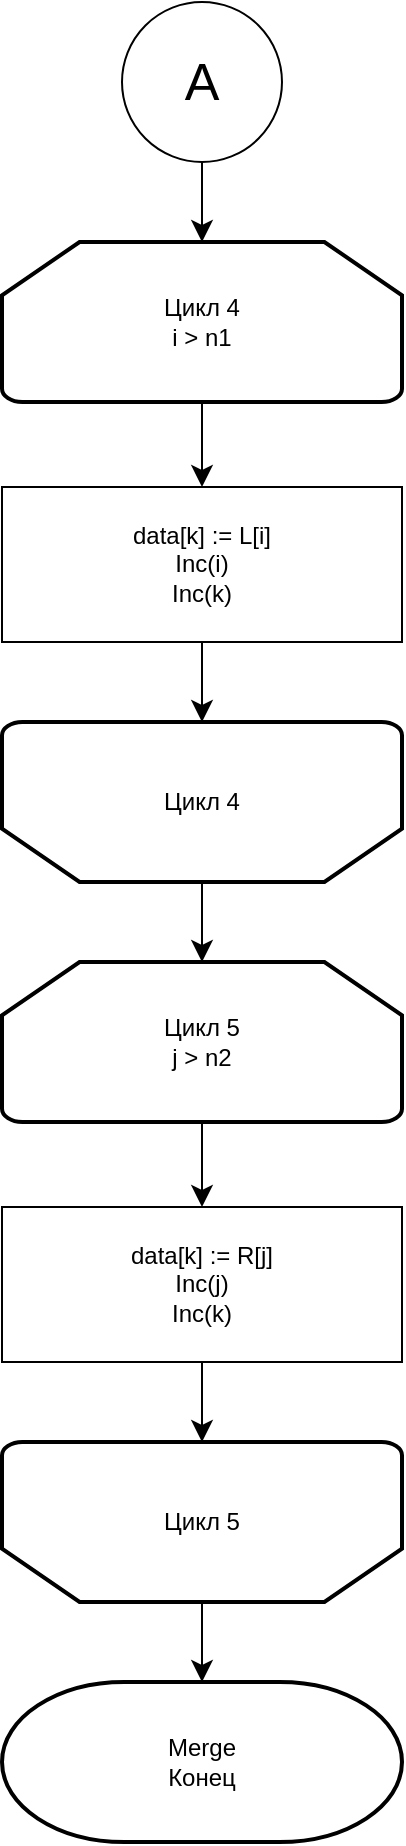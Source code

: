 <mxfile version="25.0.3">
  <diagram id="C5RBs43oDa-KdzZeNtuy" name="Page-1">
    <mxGraphModel dx="704" dy="-1393" grid="1" gridSize="10" guides="1" tooltips="1" connect="1" arrows="1" fold="1" page="1" pageScale="1" pageWidth="827" pageHeight="1169" math="0" shadow="0">
      <root>
        <mxCell id="WIyWlLk6GJQsqaUBKTNV-0" />
        <mxCell id="WIyWlLk6GJQsqaUBKTNV-1" parent="WIyWlLk6GJQsqaUBKTNV-0" />
        <mxCell id="P8zv2YnQJk2JS5Da25vR-2" value="" style="edgeStyle=none;curved=1;rounded=0;orthogonalLoop=1;jettySize=auto;html=1;fontSize=12;startSize=8;endSize=8;" edge="1" parent="WIyWlLk6GJQsqaUBKTNV-1" source="P8zv2YnQJk2JS5Da25vR-0" target="P8zv2YnQJk2JS5Da25vR-1">
          <mxGeometry relative="1" as="geometry" />
        </mxCell>
        <mxCell id="P8zv2YnQJk2JS5Da25vR-0" value="&lt;font style=&quot;font-size: 26px;&quot;&gt;А&lt;/font&gt;" style="ellipse;whiteSpace=wrap;html=1;aspect=fixed;" vertex="1" parent="WIyWlLk6GJQsqaUBKTNV-1">
          <mxGeometry x="220" y="2680" width="80" height="80" as="geometry" />
        </mxCell>
        <mxCell id="P8zv2YnQJk2JS5Da25vR-5" value="" style="edgeStyle=none;curved=1;rounded=0;orthogonalLoop=1;jettySize=auto;html=1;fontSize=12;startSize=8;endSize=8;" edge="1" parent="WIyWlLk6GJQsqaUBKTNV-1" source="P8zv2YnQJk2JS5Da25vR-1" target="P8zv2YnQJk2JS5Da25vR-3">
          <mxGeometry relative="1" as="geometry" />
        </mxCell>
        <mxCell id="P8zv2YnQJk2JS5Da25vR-1" value="Цикл 4&lt;div&gt;i &amp;gt; n1&lt;/div&gt;" style="strokeWidth=2;html=1;shape=mxgraph.flowchart.loop_limit;whiteSpace=wrap;" vertex="1" parent="WIyWlLk6GJQsqaUBKTNV-1">
          <mxGeometry x="160" y="2800" width="200" height="80" as="geometry" />
        </mxCell>
        <mxCell id="P8zv2YnQJk2JS5Da25vR-6" value="" style="edgeStyle=none;curved=1;rounded=0;orthogonalLoop=1;jettySize=auto;html=1;fontSize=12;startSize=8;endSize=8;" edge="1" parent="WIyWlLk6GJQsqaUBKTNV-1" source="P8zv2YnQJk2JS5Da25vR-3" target="P8zv2YnQJk2JS5Da25vR-4">
          <mxGeometry relative="1" as="geometry" />
        </mxCell>
        <mxCell id="P8zv2YnQJk2JS5Da25vR-3" value="&lt;div&gt;data[k] := L[i]&lt;/div&gt;&lt;div&gt;&lt;span style=&quot;background-color: initial;&quot;&gt;Inc(i)&lt;/span&gt;&lt;/div&gt;&lt;div&gt;&lt;span style=&quot;background-color: initial;&quot;&gt;Inc(k)&lt;/span&gt;&lt;/div&gt;" style="rounded=0;whiteSpace=wrap;html=1;" vertex="1" parent="WIyWlLk6GJQsqaUBKTNV-1">
          <mxGeometry x="160" y="2922.5" width="200" height="77.5" as="geometry" />
        </mxCell>
        <mxCell id="P8zv2YnQJk2JS5Da25vR-12" value="" style="edgeStyle=none;curved=1;rounded=0;orthogonalLoop=1;jettySize=auto;html=1;fontSize=12;startSize=8;endSize=8;" edge="1" parent="WIyWlLk6GJQsqaUBKTNV-1" source="P8zv2YnQJk2JS5Da25vR-4" target="P8zv2YnQJk2JS5Da25vR-8">
          <mxGeometry relative="1" as="geometry" />
        </mxCell>
        <mxCell id="P8zv2YnQJk2JS5Da25vR-4" value="Цикл 4" style="strokeWidth=2;html=1;shape=mxgraph.flowchart.loop_limit;whiteSpace=wrap;direction=west;" vertex="1" parent="WIyWlLk6GJQsqaUBKTNV-1">
          <mxGeometry x="160" y="3040" width="200" height="80" as="geometry" />
        </mxCell>
        <mxCell id="P8zv2YnQJk2JS5Da25vR-7" value="" style="edgeStyle=none;curved=1;rounded=0;orthogonalLoop=1;jettySize=auto;html=1;fontSize=12;startSize=8;endSize=8;" edge="1" parent="WIyWlLk6GJQsqaUBKTNV-1" source="P8zv2YnQJk2JS5Da25vR-8" target="P8zv2YnQJk2JS5Da25vR-10">
          <mxGeometry relative="1" as="geometry" />
        </mxCell>
        <mxCell id="P8zv2YnQJk2JS5Da25vR-8" value="Цикл 5&lt;div&gt;j &amp;gt; n2&lt;/div&gt;" style="strokeWidth=2;html=1;shape=mxgraph.flowchart.loop_limit;whiteSpace=wrap;" vertex="1" parent="WIyWlLk6GJQsqaUBKTNV-1">
          <mxGeometry x="160" y="3160" width="200" height="80" as="geometry" />
        </mxCell>
        <mxCell id="P8zv2YnQJk2JS5Da25vR-9" value="" style="edgeStyle=none;curved=1;rounded=0;orthogonalLoop=1;jettySize=auto;html=1;fontSize=12;startSize=8;endSize=8;" edge="1" parent="WIyWlLk6GJQsqaUBKTNV-1" source="P8zv2YnQJk2JS5Da25vR-10" target="P8zv2YnQJk2JS5Da25vR-11">
          <mxGeometry relative="1" as="geometry" />
        </mxCell>
        <mxCell id="P8zv2YnQJk2JS5Da25vR-10" value="&lt;div&gt;data[k] := R[j]&lt;/div&gt;&lt;div&gt;&lt;span style=&quot;background-color: initial;&quot;&gt;Inc(j)&lt;/span&gt;&lt;/div&gt;&lt;div&gt;&lt;span style=&quot;background-color: initial;&quot;&gt;Inc(k)&lt;/span&gt;&lt;/div&gt;" style="rounded=0;whiteSpace=wrap;html=1;" vertex="1" parent="WIyWlLk6GJQsqaUBKTNV-1">
          <mxGeometry x="160" y="3282.5" width="200" height="77.5" as="geometry" />
        </mxCell>
        <mxCell id="P8zv2YnQJk2JS5Da25vR-15" value="" style="edgeStyle=none;curved=1;rounded=0;orthogonalLoop=1;jettySize=auto;html=1;fontSize=12;startSize=8;endSize=8;" edge="1" parent="WIyWlLk6GJQsqaUBKTNV-1" source="P8zv2YnQJk2JS5Da25vR-11" target="P8zv2YnQJk2JS5Da25vR-14">
          <mxGeometry relative="1" as="geometry" />
        </mxCell>
        <mxCell id="P8zv2YnQJk2JS5Da25vR-11" value="Цикл 5" style="strokeWidth=2;html=1;shape=mxgraph.flowchart.loop_limit;whiteSpace=wrap;direction=west;" vertex="1" parent="WIyWlLk6GJQsqaUBKTNV-1">
          <mxGeometry x="160" y="3400" width="200" height="80" as="geometry" />
        </mxCell>
        <mxCell id="P8zv2YnQJk2JS5Da25vR-14" value="Merge&lt;div&gt;Конец&lt;/div&gt;" style="strokeWidth=2;html=1;shape=mxgraph.flowchart.terminator;whiteSpace=wrap;" vertex="1" parent="WIyWlLk6GJQsqaUBKTNV-1">
          <mxGeometry x="160" y="3520" width="200" height="80" as="geometry" />
        </mxCell>
      </root>
    </mxGraphModel>
  </diagram>
</mxfile>
